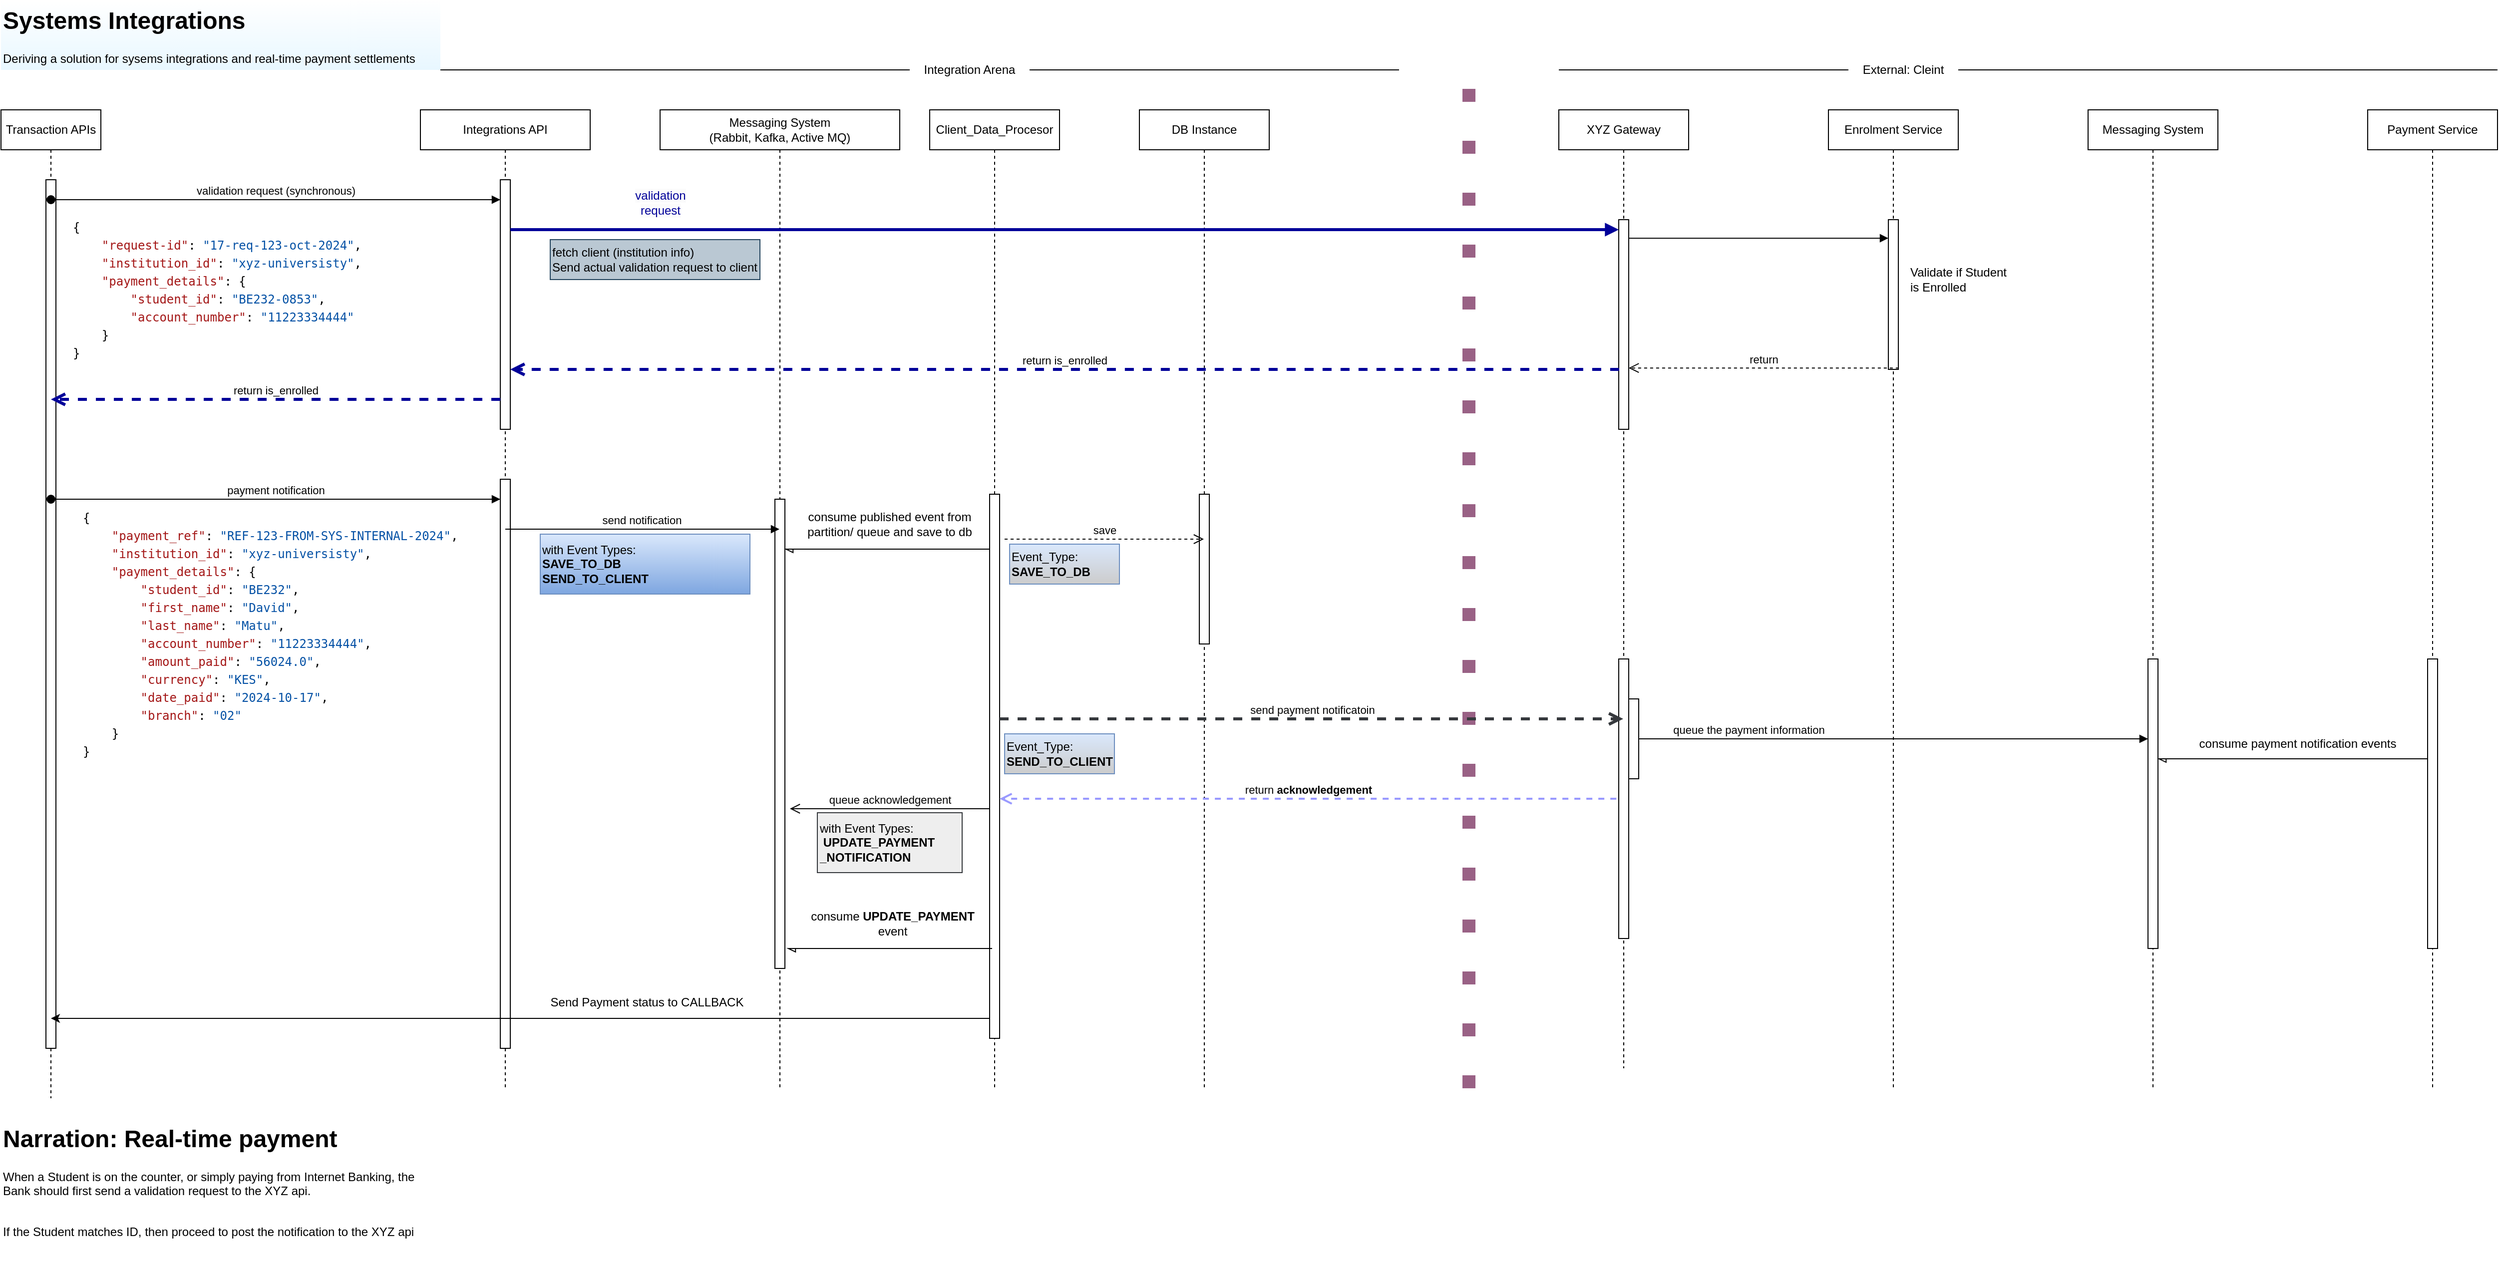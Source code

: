 <mxfile version="24.7.17">
  <diagram name="Page-1" id="QxMES1lfDsfm8ZITkrkb">
    <mxGraphModel dx="2049" dy="1197" grid="1" gridSize="10" guides="1" tooltips="1" connect="1" arrows="1" fold="1" page="1" pageScale="1" pageWidth="850" pageHeight="1100" math="0" shadow="0">
      <root>
        <mxCell id="0" />
        <mxCell id="1" parent="0" />
        <mxCell id="zWwr6PZjksQDrAgLD_Kn-1" value="&lt;h1 style=&quot;margin-top: 0px;&quot;&gt;Systems Integrations&lt;/h1&gt;&lt;p&gt;Deriving a solution for sysems integrations and real-time payment settlements&lt;/p&gt;" style="text;html=1;whiteSpace=wrap;overflow=hidden;rounded=0;fillColor=default;gradientColor=#E8F7FF;" parent="1" vertex="1">
          <mxGeometry x="40" y="10" width="440" height="70" as="geometry" />
        </mxCell>
        <mxCell id="fgiO6sMj1FkzBo3l23ix-1" value="Transaction APIs" style="shape=umlLifeline;perimeter=lifelinePerimeter;whiteSpace=wrap;html=1;container=1;dropTarget=0;collapsible=0;recursiveResize=0;outlineConnect=0;portConstraint=eastwest;newEdgeStyle={&quot;edgeStyle&quot;:&quot;elbowEdgeStyle&quot;,&quot;elbow&quot;:&quot;vertical&quot;,&quot;curved&quot;:0,&quot;rounded&quot;:0};" vertex="1" parent="1">
          <mxGeometry x="40" y="120" width="100" height="990" as="geometry" />
        </mxCell>
        <mxCell id="fgiO6sMj1FkzBo3l23ix-88" value="" style="html=1;points=[[0,0,0,0,5],[0,1,0,0,-5],[1,0,0,0,5],[1,1,0,0,-5]];perimeter=orthogonalPerimeter;outlineConnect=0;targetShapes=umlLifeline;portConstraint=eastwest;newEdgeStyle={&quot;curved&quot;:0,&quot;rounded&quot;:0};" vertex="1" parent="fgiO6sMj1FkzBo3l23ix-1">
          <mxGeometry x="45" y="70" width="10" height="870" as="geometry" />
        </mxCell>
        <mxCell id="fgiO6sMj1FkzBo3l23ix-2" value="Integrations API" style="shape=umlLifeline;perimeter=lifelinePerimeter;whiteSpace=wrap;html=1;container=1;dropTarget=0;collapsible=0;recursiveResize=0;outlineConnect=0;portConstraint=eastwest;newEdgeStyle={&quot;edgeStyle&quot;:&quot;elbowEdgeStyle&quot;,&quot;elbow&quot;:&quot;vertical&quot;,&quot;curved&quot;:0,&quot;rounded&quot;:0};" vertex="1" parent="1">
          <mxGeometry x="460" y="120" width="170" height="980" as="geometry" />
        </mxCell>
        <mxCell id="fgiO6sMj1FkzBo3l23ix-5" value="" style="html=1;points=[[0,0,0,0,5],[0,1,0,0,-5],[1,0,0,0,5],[1,1,0,0,-5]];perimeter=orthogonalPerimeter;outlineConnect=0;targetShapes=umlLifeline;portConstraint=eastwest;newEdgeStyle={&quot;curved&quot;:0,&quot;rounded&quot;:0};" vertex="1" parent="fgiO6sMj1FkzBo3l23ix-2">
          <mxGeometry x="80" y="70" width="10" height="250" as="geometry" />
        </mxCell>
        <mxCell id="fgiO6sMj1FkzBo3l23ix-53" value="" style="html=1;points=[[0,0,0,0,5],[0,1,0,0,-5],[1,0,0,0,5],[1,1,0,0,-5]];perimeter=orthogonalPerimeter;outlineConnect=0;targetShapes=umlLifeline;portConstraint=eastwest;newEdgeStyle={&quot;curved&quot;:0,&quot;rounded&quot;:0};" vertex="1" parent="fgiO6sMj1FkzBo3l23ix-2">
          <mxGeometry x="80" y="370" width="10" height="570" as="geometry" />
        </mxCell>
        <mxCell id="fgiO6sMj1FkzBo3l23ix-3" value="validation request (synchronous)" style="html=1;verticalAlign=bottom;startArrow=oval;startFill=1;endArrow=block;startSize=8;curved=0;rounded=0;" edge="1" parent="1">
          <mxGeometry width="60" relative="1" as="geometry">
            <mxPoint x="90" y="210" as="sourcePoint" />
            <mxPoint x="540" y="210" as="targetPoint" />
          </mxGeometry>
        </mxCell>
        <mxCell id="fgiO6sMj1FkzBo3l23ix-4" value="&lt;div style=&quot;background-color: rgb(255, 255, 255); font-family: IBMPlexMono, monospace, &amp;quot;Droid Sans Fallback&amp;quot;, &amp;quot;Droid Sans Mono&amp;quot;, &amp;quot;monospace&amp;quot;, monospace; line-height: 18px; white-space: pre;&quot;&gt;&lt;div&gt;{&lt;/div&gt;&lt;div&gt;    &lt;span style=&quot;color: #a31515;&quot;&gt;&quot;payment_ref&quot;&lt;/span&gt;: &lt;span style=&quot;color: #0451a5;&quot;&gt;&quot;REF-123-FROM-SYS-INTERNAL-2024&quot;&lt;/span&gt;,&lt;/div&gt;&lt;div&gt;    &lt;span style=&quot;color: #a31515;&quot;&gt;&quot;institution_id&quot;&lt;/span&gt;: &lt;span style=&quot;color: #0451a5;&quot;&gt;&quot;xyz-universisty&quot;&lt;/span&gt;,&lt;/div&gt;&lt;div&gt;    &lt;span style=&quot;color: #a31515;&quot;&gt;&quot;payment_details&quot;&lt;/span&gt;: {&lt;/div&gt;&lt;div&gt;        &lt;span style=&quot;color: #a31515;&quot;&gt;&quot;student_id&quot;&lt;/span&gt;: &lt;span style=&quot;color: #0451a5;&quot;&gt;&quot;BE232&quot;&lt;/span&gt;,&lt;/div&gt;&lt;div&gt;        &lt;span style=&quot;color: #a31515;&quot;&gt;&quot;first_name&quot;&lt;/span&gt;: &lt;span style=&quot;color: #0451a5;&quot;&gt;&quot;David&quot;&lt;/span&gt;,&lt;/div&gt;&lt;div&gt;        &lt;span style=&quot;color: #a31515;&quot;&gt;&quot;last_name&quot;&lt;/span&gt;: &lt;span style=&quot;color: #0451a5;&quot;&gt;&quot;Matu&quot;&lt;/span&gt;,&lt;/div&gt;&lt;div&gt;        &lt;span style=&quot;color: #a31515;&quot;&gt;&quot;account_number&quot;&lt;/span&gt;: &lt;span style=&quot;color: #0451a5;&quot;&gt;&quot;11223334444&quot;&lt;/span&gt;,&lt;/div&gt;&lt;div&gt;        &lt;span style=&quot;color: #a31515;&quot;&gt;&quot;amount_paid&quot;&lt;/span&gt;: &lt;span style=&quot;color: #0451a5;&quot;&gt;&quot;56024.0&quot;&lt;/span&gt;,&lt;/div&gt;&lt;div&gt;        &lt;span style=&quot;color: #a31515;&quot;&gt;&quot;currency&quot;&lt;/span&gt;: &lt;span style=&quot;color: #0451a5;&quot;&gt;&quot;KES&quot;&lt;/span&gt;,&lt;/div&gt;&lt;div&gt;        &lt;span style=&quot;color: #a31515;&quot;&gt;&quot;date_paid&quot;&lt;/span&gt;: &lt;span style=&quot;color: #0451a5;&quot;&gt;&quot;2024-10-17&quot;&lt;/span&gt;,&lt;/div&gt;&lt;div&gt;        &lt;span style=&quot;color: #a31515;&quot;&gt;&quot;branch&quot;&lt;/span&gt;: &lt;span style=&quot;color: #0451a5;&quot;&gt;&quot;02&quot;&lt;/span&gt;&lt;/div&gt;&lt;div&gt;    }&lt;/div&gt;&lt;div style=&quot;&quot;&gt;}&lt;/div&gt;&lt;/div&gt;" style="text;html=1;align=left;verticalAlign=middle;whiteSpace=wrap;rounded=0;" vertex="1" parent="1">
          <mxGeometry x="120" y="510" width="380" height="270" as="geometry" />
        </mxCell>
        <mxCell id="fgiO6sMj1FkzBo3l23ix-9" value="Messaging System&lt;div&gt;(Rabbit, Kafka, Active MQ)&lt;/div&gt;" style="shape=umlLifeline;perimeter=lifelinePerimeter;whiteSpace=wrap;html=1;container=1;dropTarget=0;collapsible=0;recursiveResize=0;outlineConnect=0;portConstraint=eastwest;newEdgeStyle={&quot;edgeStyle&quot;:&quot;elbowEdgeStyle&quot;,&quot;elbow&quot;:&quot;vertical&quot;,&quot;curved&quot;:0,&quot;rounded&quot;:0};" vertex="1" parent="1">
          <mxGeometry x="700" y="120" width="240" height="980" as="geometry" />
        </mxCell>
        <mxCell id="fgiO6sMj1FkzBo3l23ix-10" value="" style="html=1;points=[[0,0,0,0,5],[0,1,0,0,-5],[1,0,0,0,5],[1,1,0,0,-5]];perimeter=orthogonalPerimeter;outlineConnect=0;targetShapes=umlLifeline;portConstraint=eastwest;newEdgeStyle={&quot;curved&quot;:0,&quot;rounded&quot;:0};" vertex="1" parent="fgiO6sMj1FkzBo3l23ix-9">
          <mxGeometry x="115" y="390" width="10" height="470" as="geometry" />
        </mxCell>
        <mxCell id="fgiO6sMj1FkzBo3l23ix-12" value="Client_Data_Procesor" style="shape=umlLifeline;perimeter=lifelinePerimeter;whiteSpace=wrap;html=1;container=1;dropTarget=0;collapsible=0;recursiveResize=0;outlineConnect=0;portConstraint=eastwest;newEdgeStyle={&quot;edgeStyle&quot;:&quot;elbowEdgeStyle&quot;,&quot;elbow&quot;:&quot;vertical&quot;,&quot;curved&quot;:0,&quot;rounded&quot;:0};" vertex="1" parent="1">
          <mxGeometry x="970" y="120" width="130" height="980" as="geometry" />
        </mxCell>
        <mxCell id="fgiO6sMj1FkzBo3l23ix-55" value="" style="html=1;points=[[0,0,0,0,5],[0,1,0,0,-5],[1,0,0,0,5],[1,1,0,0,-5]];perimeter=orthogonalPerimeter;outlineConnect=0;targetShapes=umlLifeline;portConstraint=eastwest;newEdgeStyle={&quot;curved&quot;:0,&quot;rounded&quot;:0};" vertex="1" parent="fgiO6sMj1FkzBo3l23ix-12">
          <mxGeometry x="60" y="385" width="10" height="545" as="geometry" />
        </mxCell>
        <mxCell id="fgiO6sMj1FkzBo3l23ix-14" value="" style="endArrow=none;html=1;rounded=0;" edge="1" parent="1" source="fgiO6sMj1FkzBo3l23ix-15">
          <mxGeometry width="50" height="50" relative="1" as="geometry">
            <mxPoint x="480" y="80" as="sourcePoint" />
            <mxPoint x="1440" y="80" as="targetPoint" />
          </mxGeometry>
        </mxCell>
        <mxCell id="fgiO6sMj1FkzBo3l23ix-16" value="" style="endArrow=none;html=1;rounded=0;" edge="1" parent="1" target="fgiO6sMj1FkzBo3l23ix-15">
          <mxGeometry width="50" height="50" relative="1" as="geometry">
            <mxPoint x="480" y="80" as="sourcePoint" />
            <mxPoint x="1440" y="80" as="targetPoint" />
          </mxGeometry>
        </mxCell>
        <mxCell id="fgiO6sMj1FkzBo3l23ix-15" value="Integration Arena" style="text;html=1;align=center;verticalAlign=middle;whiteSpace=wrap;rounded=0;" vertex="1" parent="1">
          <mxGeometry x="950" y="65" width="120" height="30" as="geometry" />
        </mxCell>
        <mxCell id="fgiO6sMj1FkzBo3l23ix-24" value="DB Instance" style="shape=umlLifeline;perimeter=lifelinePerimeter;whiteSpace=wrap;html=1;container=1;dropTarget=0;collapsible=0;recursiveResize=0;outlineConnect=0;portConstraint=eastwest;newEdgeStyle={&quot;edgeStyle&quot;:&quot;elbowEdgeStyle&quot;,&quot;elbow&quot;:&quot;vertical&quot;,&quot;curved&quot;:0,&quot;rounded&quot;:0};" vertex="1" parent="1">
          <mxGeometry x="1180" y="120" width="130" height="980" as="geometry" />
        </mxCell>
        <mxCell id="fgiO6sMj1FkzBo3l23ix-57" value="" style="html=1;points=[[0,0,0,0,5],[0,1,0,0,-5],[1,0,0,0,5],[1,1,0,0,-5]];perimeter=orthogonalPerimeter;outlineConnect=0;targetShapes=umlLifeline;portConstraint=eastwest;newEdgeStyle={&quot;curved&quot;:0,&quot;rounded&quot;:0};" vertex="1" parent="fgiO6sMj1FkzBo3l23ix-24">
          <mxGeometry x="60" y="385" width="10" height="150" as="geometry" />
        </mxCell>
        <mxCell id="fgiO6sMj1FkzBo3l23ix-28" value="XYZ Gateway" style="shape=umlLifeline;perimeter=lifelinePerimeter;whiteSpace=wrap;html=1;container=1;dropTarget=0;collapsible=0;recursiveResize=0;outlineConnect=0;portConstraint=eastwest;newEdgeStyle={&quot;edgeStyle&quot;:&quot;elbowEdgeStyle&quot;,&quot;elbow&quot;:&quot;vertical&quot;,&quot;curved&quot;:0,&quot;rounded&quot;:0};" vertex="1" parent="1">
          <mxGeometry x="1600" y="120" width="130" height="960" as="geometry" />
        </mxCell>
        <mxCell id="fgiO6sMj1FkzBo3l23ix-29" value="" style="html=1;points=[[0,0,0,0,5],[0,1,0,0,-5],[1,0,0,0,5],[1,1,0,0,-5]];perimeter=orthogonalPerimeter;outlineConnect=0;targetShapes=umlLifeline;portConstraint=eastwest;newEdgeStyle={&quot;curved&quot;:0,&quot;rounded&quot;:0};" vertex="1" parent="fgiO6sMj1FkzBo3l23ix-28">
          <mxGeometry x="60" y="110" width="10" height="210" as="geometry" />
        </mxCell>
        <mxCell id="fgiO6sMj1FkzBo3l23ix-70" value="" style="html=1;points=[[0,0,0,0,5],[0,1,0,0,-5],[1,0,0,0,5],[1,1,0,0,-5]];perimeter=orthogonalPerimeter;outlineConnect=0;targetShapes=umlLifeline;portConstraint=eastwest;newEdgeStyle={&quot;curved&quot;:0,&quot;rounded&quot;:0};" vertex="1" parent="fgiO6sMj1FkzBo3l23ix-28">
          <mxGeometry x="60" y="550" width="10" height="280" as="geometry" />
        </mxCell>
        <mxCell id="fgiO6sMj1FkzBo3l23ix-72" value="" style="html=1;points=[[0,0,0,0,5],[0,1,0,0,-5],[1,0,0,0,5],[1,1,0,0,-5]];perimeter=orthogonalPerimeter;outlineConnect=0;targetShapes=umlLifeline;portConstraint=eastwest;newEdgeStyle={&quot;curved&quot;:0,&quot;rounded&quot;:0};" vertex="1" parent="fgiO6sMj1FkzBo3l23ix-28">
          <mxGeometry x="70" y="590" width="10" height="80" as="geometry" />
        </mxCell>
        <mxCell id="fgiO6sMj1FkzBo3l23ix-31" value="" style="endArrow=none;html=1;rounded=0;" edge="1" parent="1" source="fgiO6sMj1FkzBo3l23ix-33">
          <mxGeometry width="50" height="50" relative="1" as="geometry">
            <mxPoint x="1600" y="80" as="sourcePoint" />
            <mxPoint x="2540" y="80" as="targetPoint" />
          </mxGeometry>
        </mxCell>
        <mxCell id="fgiO6sMj1FkzBo3l23ix-32" value="" style="endArrow=none;dashed=1;html=1;dashPattern=1 3;strokeWidth=13;rounded=0;strokeColor=#996185;fillColor=#e6d0de;gradientColor=#d5739d;" edge="1" parent="1">
          <mxGeometry width="50" height="50" relative="1" as="geometry">
            <mxPoint x="1510" y="1100" as="sourcePoint" />
            <mxPoint x="1510" y="60" as="targetPoint" />
          </mxGeometry>
        </mxCell>
        <mxCell id="fgiO6sMj1FkzBo3l23ix-34" value="" style="endArrow=none;html=1;rounded=0;" edge="1" parent="1" target="fgiO6sMj1FkzBo3l23ix-33">
          <mxGeometry width="50" height="50" relative="1" as="geometry">
            <mxPoint x="1600" y="80" as="sourcePoint" />
            <mxPoint x="2120" y="80" as="targetPoint" />
          </mxGeometry>
        </mxCell>
        <mxCell id="fgiO6sMj1FkzBo3l23ix-33" value="External: Cleint" style="text;html=1;align=center;verticalAlign=middle;whiteSpace=wrap;rounded=0;" vertex="1" parent="1">
          <mxGeometry x="1890" y="65" width="110" height="30" as="geometry" />
        </mxCell>
        <mxCell id="fgiO6sMj1FkzBo3l23ix-35" value="&lt;div style=&quot;background-color: rgb(255, 255, 255); font-family: IBMPlexMono, monospace, &amp;quot;Droid Sans Fallback&amp;quot;, &amp;quot;Droid Sans Mono&amp;quot;, &amp;quot;monospace&amp;quot;, monospace; line-height: 18px; white-space: pre;&quot;&gt;&lt;div style=&quot;line-height: 18px;&quot;&gt;&lt;div&gt;{&lt;/div&gt;&lt;div&gt;    &lt;span style=&quot;color: #a31515;&quot;&gt;&quot;request-id&quot;&lt;/span&gt;: &lt;span style=&quot;color: #0451a5;&quot;&gt;&quot;17-req-123-oct-2024&quot;&lt;/span&gt;,&lt;/div&gt;&lt;div&gt;    &lt;span style=&quot;color: #a31515;&quot;&gt;&quot;institution_id&quot;&lt;/span&gt;: &lt;span style=&quot;color: #0451a5;&quot;&gt;&quot;xyz-universisty&quot;&lt;/span&gt;,&lt;/div&gt;&lt;div&gt;    &lt;span style=&quot;color: #a31515;&quot;&gt;&quot;payment_details&quot;&lt;/span&gt;: {&lt;/div&gt;&lt;div&gt;        &lt;span style=&quot;color: #a31515;&quot;&gt;&quot;student_id&quot;&lt;/span&gt;: &lt;span style=&quot;color: #0451a5;&quot;&gt;&quot;BE232-0853&quot;&lt;/span&gt;,&lt;/div&gt;&lt;div&gt;        &lt;span style=&quot;color: #a31515;&quot;&gt;&quot;account_number&quot;&lt;/span&gt;: &lt;span style=&quot;color: #0451a5;&quot;&gt;&quot;11223334444&quot;&lt;/span&gt;&lt;/div&gt;&lt;div&gt;    }&lt;/div&gt;&lt;div&gt;}&lt;/div&gt;&lt;/div&gt;&lt;/div&gt;" style="text;html=1;align=left;verticalAlign=middle;whiteSpace=wrap;rounded=0;" vertex="1" parent="1">
          <mxGeometry x="110" y="220" width="300" height="160" as="geometry" />
        </mxCell>
        <mxCell id="fgiO6sMj1FkzBo3l23ix-36" value="&lt;h1 style=&quot;margin-top: 0px;&quot;&gt;Narration: Real-time payment&lt;/h1&gt;&lt;p&gt;When a Student is on the counter, or simply paying from Internet Banking, the Bank should first send a validation request to the XYZ api.&amp;nbsp;&lt;br&gt;&lt;br&gt;&lt;/p&gt;&lt;p&gt;If the Student matches ID, then proceed to post the notification to the XYZ api&lt;/p&gt;" style="text;html=1;whiteSpace=wrap;overflow=hidden;rounded=0;" vertex="1" parent="1">
          <mxGeometry x="40" y="1130" width="440" height="140" as="geometry" />
        </mxCell>
        <mxCell id="fgiO6sMj1FkzBo3l23ix-39" value="&lt;span style=&quot;font-size: 12px; text-wrap: wrap; background-color: rgb(251, 251, 251);&quot;&gt;validation request&lt;/span&gt;" style="html=1;verticalAlign=bottom;endArrow=block;curved=0;rounded=0;fontColor=#000099;strokeWidth=3;strokeColor=#000099;" edge="1" parent="1">
          <mxGeometry x="-0.731" y="10" width="80" relative="1" as="geometry">
            <mxPoint x="550" y="240" as="sourcePoint" />
            <mxPoint x="1660" y="240" as="targetPoint" />
            <mxPoint as="offset" />
          </mxGeometry>
        </mxCell>
        <mxCell id="fgiO6sMj1FkzBo3l23ix-40" value="fetch client (institution info)&lt;div&gt;Send actual validation request to client&lt;/div&gt;" style="text;html=1;align=left;verticalAlign=middle;whiteSpace=wrap;rounded=0;fillColor=#bac8d3;strokeColor=#23445d;" vertex="1" parent="1">
          <mxGeometry x="590" y="250" width="210" height="40" as="geometry" />
        </mxCell>
        <mxCell id="fgiO6sMj1FkzBo3l23ix-41" value="Enrolment Service" style="shape=umlLifeline;perimeter=lifelinePerimeter;whiteSpace=wrap;html=1;container=1;dropTarget=0;collapsible=0;recursiveResize=0;outlineConnect=0;portConstraint=eastwest;newEdgeStyle={&quot;edgeStyle&quot;:&quot;elbowEdgeStyle&quot;,&quot;elbow&quot;:&quot;vertical&quot;,&quot;curved&quot;:0,&quot;rounded&quot;:0};" vertex="1" parent="1">
          <mxGeometry x="1870" y="120" width="130" height="980" as="geometry" />
        </mxCell>
        <mxCell id="fgiO6sMj1FkzBo3l23ix-42" value="" style="html=1;points=[[0,0,0,0,5],[0,1,0,0,-5],[1,0,0,0,5],[1,1,0,0,-5]];perimeter=orthogonalPerimeter;outlineConnect=0;targetShapes=umlLifeline;portConstraint=eastwest;newEdgeStyle={&quot;curved&quot;:0,&quot;rounded&quot;:0};" vertex="1" parent="fgiO6sMj1FkzBo3l23ix-41">
          <mxGeometry x="60" y="110" width="10" height="150" as="geometry" />
        </mxCell>
        <mxCell id="fgiO6sMj1FkzBo3l23ix-43" value="Payment Service" style="shape=umlLifeline;perimeter=lifelinePerimeter;whiteSpace=wrap;html=1;container=1;dropTarget=0;collapsible=0;recursiveResize=0;outlineConnect=0;portConstraint=eastwest;newEdgeStyle={&quot;edgeStyle&quot;:&quot;elbowEdgeStyle&quot;,&quot;elbow&quot;:&quot;vertical&quot;,&quot;curved&quot;:0,&quot;rounded&quot;:0};" vertex="1" parent="1">
          <mxGeometry x="2410" y="120" width="130" height="980" as="geometry" />
        </mxCell>
        <mxCell id="fgiO6sMj1FkzBo3l23ix-44" value="" style="html=1;points=[[0,0,0,0,5],[0,1,0,0,-5],[1,0,0,0,5],[1,1,0,0,-5]];perimeter=orthogonalPerimeter;outlineConnect=0;targetShapes=umlLifeline;portConstraint=eastwest;newEdgeStyle={&quot;curved&quot;:0,&quot;rounded&quot;:0};" vertex="1" parent="fgiO6sMj1FkzBo3l23ix-43">
          <mxGeometry x="60" y="550" width="10" height="290" as="geometry" />
        </mxCell>
        <mxCell id="fgiO6sMj1FkzBo3l23ix-45" value="" style="html=1;verticalAlign=bottom;endArrow=block;curved=0;rounded=0;" edge="1" parent="1">
          <mxGeometry relative="1" as="geometry">
            <mxPoint x="1670" y="248.57" as="sourcePoint" />
            <mxPoint x="1930" y="248.57" as="targetPoint" />
          </mxGeometry>
        </mxCell>
        <mxCell id="fgiO6sMj1FkzBo3l23ix-46" value="Validate if Student is Enrolled" style="text;html=1;align=left;verticalAlign=middle;whiteSpace=wrap;rounded=0;" vertex="1" parent="1">
          <mxGeometry x="1950" y="270" width="100" height="40" as="geometry" />
        </mxCell>
        <mxCell id="fgiO6sMj1FkzBo3l23ix-48" value="return" style="html=1;verticalAlign=bottom;endArrow=open;dashed=1;endSize=8;curved=0;rounded=0;" edge="1" parent="1">
          <mxGeometry relative="1" as="geometry">
            <mxPoint x="1670.001" y="378.57" as="targetPoint" />
            <mxPoint x="1940.43" y="378.57" as="sourcePoint" />
          </mxGeometry>
        </mxCell>
        <mxCell id="fgiO6sMj1FkzBo3l23ix-50" value="return is_enrolled" style="html=1;verticalAlign=bottom;endArrow=open;dashed=1;endSize=8;curved=0;rounded=0;strokeColor=#000099;strokeWidth=3;" edge="1" parent="1">
          <mxGeometry relative="1" as="geometry">
            <mxPoint x="550" y="380.0" as="targetPoint" />
            <mxPoint x="1660.43" y="380.0" as="sourcePoint" />
          </mxGeometry>
        </mxCell>
        <mxCell id="fgiO6sMj1FkzBo3l23ix-51" value="return is_enrolled" style="html=1;verticalAlign=bottom;endArrow=open;dashed=1;endSize=8;curved=0;rounded=0;strokeColor=#000099;strokeWidth=3;" edge="1" parent="1" target="fgiO6sMj1FkzBo3l23ix-1">
          <mxGeometry relative="1" as="geometry">
            <mxPoint x="100" y="410.0" as="targetPoint" />
            <mxPoint x="540" y="410" as="sourcePoint" />
          </mxGeometry>
        </mxCell>
        <mxCell id="fgiO6sMj1FkzBo3l23ix-52" value="payment notification" style="html=1;verticalAlign=bottom;startArrow=oval;startFill=1;endArrow=block;startSize=8;curved=0;rounded=0;" edge="1" parent="1">
          <mxGeometry width="60" relative="1" as="geometry">
            <mxPoint x="90" y="510" as="sourcePoint" />
            <mxPoint x="540" y="510" as="targetPoint" />
          </mxGeometry>
        </mxCell>
        <mxCell id="fgiO6sMj1FkzBo3l23ix-17" value="" style="fontSize=12;html=1;endArrow=async;endFill=0;rounded=0;" edge="1" parent="1">
          <mxGeometry width="160" relative="1" as="geometry">
            <mxPoint x="1030" y="560" as="sourcePoint" />
            <mxPoint x="825" y="560" as="targetPoint" />
          </mxGeometry>
        </mxCell>
        <mxCell id="fgiO6sMj1FkzBo3l23ix-19" value="consume published event from partition/ queue and save to db" style="text;html=1;align=center;verticalAlign=middle;whiteSpace=wrap;rounded=0;" vertex="1" parent="1">
          <mxGeometry x="830" y="520" width="200" height="30" as="geometry" />
        </mxCell>
        <mxCell id="fgiO6sMj1FkzBo3l23ix-22" value="send notification&amp;nbsp;" style="html=1;verticalAlign=bottom;endArrow=block;curved=0;rounded=0;" edge="1" target="fgiO6sMj1FkzBo3l23ix-9" parent="1" source="fgiO6sMj1FkzBo3l23ix-2">
          <mxGeometry relative="1" as="geometry">
            <mxPoint x="884.5" y="680" as="sourcePoint" />
            <mxPoint x="580" y="680" as="targetPoint" />
            <Array as="points">
              <mxPoint x="660" y="540" />
            </Array>
          </mxGeometry>
        </mxCell>
        <mxCell id="fgiO6sMj1FkzBo3l23ix-54" value="with Event Types:&amp;nbsp;&lt;div&gt;&lt;b&gt;SAVE_TO_DB&amp;nbsp;&lt;/b&gt;&lt;/div&gt;&lt;div&gt;&lt;b&gt;SEND_TO_CLIENT&lt;/b&gt;&lt;br&gt;&lt;/div&gt;" style="text;html=1;align=left;verticalAlign=middle;whiteSpace=wrap;rounded=0;fillColor=#dae8fc;strokeColor=#6c8ebf;gradientColor=#7ea6e0;" vertex="1" parent="1">
          <mxGeometry x="580" y="545" width="210" height="60" as="geometry" />
        </mxCell>
        <mxCell id="fgiO6sMj1FkzBo3l23ix-60" value="" style="group" vertex="1" connectable="0" parent="1">
          <mxGeometry x="1045" y="550" width="115" height="45" as="geometry" />
        </mxCell>
        <mxCell id="fgiO6sMj1FkzBo3l23ix-47" value="save" style="html=1;verticalAlign=bottom;endArrow=open;dashed=1;endSize=8;curved=0;rounded=0;exitX=1;exitY=1;exitDx=0;exitDy=-5;" edge="1" parent="fgiO6sMj1FkzBo3l23ix-60" target="fgiO6sMj1FkzBo3l23ix-24">
          <mxGeometry relative="1" as="geometry">
            <mxPoint x="120" y="110" as="targetPoint" />
            <mxPoint as="sourcePoint" />
          </mxGeometry>
        </mxCell>
        <mxCell id="fgiO6sMj1FkzBo3l23ix-56" value="Event_Type:&lt;br&gt;&lt;b&gt;SAVE_TO_DB&lt;/b&gt;" style="text;html=1;align=left;verticalAlign=middle;whiteSpace=wrap;rounded=0;fillColor=#dae8fc;strokeColor=#6c8ebf;gradientColor=#CCCCCC;" vertex="1" parent="fgiO6sMj1FkzBo3l23ix-60">
          <mxGeometry x="5" y="5" width="110" height="40" as="geometry" />
        </mxCell>
        <mxCell id="fgiO6sMj1FkzBo3l23ix-66" value="send payment notificatoin" style="html=1;verticalAlign=bottom;endArrow=open;dashed=1;endSize=8;curved=0;rounded=0;exitX=1;exitY=1;exitDx=0;exitDy=-5;fillColor=#cdeb8b;strokeColor=#36393d;strokeWidth=3;" edge="1" parent="1" target="fgiO6sMj1FkzBo3l23ix-28">
          <mxGeometry relative="1" as="geometry">
            <mxPoint x="1240" y="730" as="targetPoint" />
            <mxPoint x="1040" y="730" as="sourcePoint" />
          </mxGeometry>
        </mxCell>
        <mxCell id="fgiO6sMj1FkzBo3l23ix-67" value="" style="group" vertex="1" connectable="0" parent="1">
          <mxGeometry x="1040" y="740" width="115" height="45" as="geometry" />
        </mxCell>
        <mxCell id="fgiO6sMj1FkzBo3l23ix-69" value="Event_Type:&lt;br&gt;&lt;b&gt;SEND_TO_CLIENT&lt;/b&gt;" style="text;html=1;align=left;verticalAlign=middle;whiteSpace=wrap;rounded=0;fillColor=#dae8fc;strokeColor=#6c8ebf;gradientColor=#CCCCCC;" vertex="1" parent="fgiO6sMj1FkzBo3l23ix-67">
          <mxGeometry x="5" y="5" width="110" height="40" as="geometry" />
        </mxCell>
        <mxCell id="fgiO6sMj1FkzBo3l23ix-71" value="return &lt;b&gt;acknowledgement&lt;/b&gt;" style="html=1;verticalAlign=bottom;endArrow=open;dashed=1;endSize=8;curved=0;rounded=0;entryX=1.243;entryY=0.789;entryDx=0;entryDy=0;entryPerimeter=0;strokeColor=#9999FF;strokeWidth=2;" edge="1" parent="1">
          <mxGeometry relative="1" as="geometry">
            <mxPoint x="1040.0" y="809.995" as="targetPoint" />
            <mxPoint x="1657.57" y="809.995" as="sourcePoint" />
          </mxGeometry>
        </mxCell>
        <mxCell id="fgiO6sMj1FkzBo3l23ix-73" value="queue the payment information" style="html=1;verticalAlign=bottom;endArrow=block;curved=0;rounded=0;exitX=1;exitY=0;exitDx=0;exitDy=5;exitPerimeter=0;" edge="1" parent="1">
          <mxGeometry x="-0.569" relative="1" as="geometry">
            <mxPoint x="1680" y="750" as="sourcePoint" />
            <mxPoint x="2190" y="750" as="targetPoint" />
            <mxPoint as="offset" />
          </mxGeometry>
        </mxCell>
        <mxCell id="fgiO6sMj1FkzBo3l23ix-76" value="Messaging System" style="shape=umlLifeline;perimeter=lifelinePerimeter;whiteSpace=wrap;html=1;container=1;dropTarget=0;collapsible=0;recursiveResize=0;outlineConnect=0;portConstraint=eastwest;newEdgeStyle={&quot;edgeStyle&quot;:&quot;elbowEdgeStyle&quot;,&quot;elbow&quot;:&quot;vertical&quot;,&quot;curved&quot;:0,&quot;rounded&quot;:0};" vertex="1" parent="1">
          <mxGeometry x="2130" y="120" width="130" height="980" as="geometry" />
        </mxCell>
        <mxCell id="fgiO6sMj1FkzBo3l23ix-77" value="" style="html=1;points=[[0,0,0,0,5],[0,1,0,0,-5],[1,0,0,0,5],[1,1,0,0,-5]];perimeter=orthogonalPerimeter;outlineConnect=0;targetShapes=umlLifeline;portConstraint=eastwest;newEdgeStyle={&quot;curved&quot;:0,&quot;rounded&quot;:0};" vertex="1" parent="fgiO6sMj1FkzBo3l23ix-76">
          <mxGeometry x="60" y="550" width="10" height="290" as="geometry" />
        </mxCell>
        <mxCell id="fgiO6sMj1FkzBo3l23ix-78" value="" style="fontSize=12;html=1;endArrow=async;endFill=0;rounded=0;" edge="1" parent="1" source="fgiO6sMj1FkzBo3l23ix-44">
          <mxGeometry width="160" relative="1" as="geometry">
            <mxPoint x="2405" y="770" as="sourcePoint" />
            <mxPoint x="2200" y="770" as="targetPoint" />
          </mxGeometry>
        </mxCell>
        <mxCell id="fgiO6sMj1FkzBo3l23ix-79" value="consume payment notification events" style="text;html=1;align=center;verticalAlign=middle;whiteSpace=wrap;rounded=0;" vertex="1" parent="1">
          <mxGeometry x="2240" y="740" width="200" height="30" as="geometry" />
        </mxCell>
        <mxCell id="fgiO6sMj1FkzBo3l23ix-80" value="queue acknowledgement" style="html=1;verticalAlign=bottom;endArrow=open;endSize=8;curved=0;rounded=0;" edge="1" parent="1" source="fgiO6sMj1FkzBo3l23ix-55">
          <mxGeometry relative="1" as="geometry">
            <mxPoint x="830.001" y="820" as="targetPoint" />
            <mxPoint x="1020" y="820" as="sourcePoint" />
          </mxGeometry>
        </mxCell>
        <mxCell id="fgiO6sMj1FkzBo3l23ix-81" value="with Event Types:&amp;nbsp;&lt;div&gt;&lt;b&gt;&amp;nbsp;&lt;/b&gt;&lt;b style=&quot;background-color: initial;&quot;&gt;UPDATE_PAYMENT&lt;br&gt;_NOTIFICATION&lt;/b&gt;&lt;/div&gt;" style="text;html=1;align=left;verticalAlign=middle;whiteSpace=wrap;rounded=0;fillColor=#eeeeee;strokeColor=#36393d;" vertex="1" parent="1">
          <mxGeometry x="857.5" y="824" width="145" height="60" as="geometry" />
        </mxCell>
        <mxCell id="fgiO6sMj1FkzBo3l23ix-82" value="" style="fontSize=12;html=1;endArrow=async;endFill=0;rounded=0;" edge="1" parent="1">
          <mxGeometry width="160" relative="1" as="geometry">
            <mxPoint x="1032.5" y="960" as="sourcePoint" />
            <mxPoint x="827.5" y="960" as="targetPoint" />
          </mxGeometry>
        </mxCell>
        <mxCell id="fgiO6sMj1FkzBo3l23ix-83" value="consume &lt;b&gt;UPDATE_PAYMENT&lt;/b&gt;&lt;div&gt;event&lt;/div&gt;" style="text;html=1;align=center;verticalAlign=middle;whiteSpace=wrap;rounded=0;" vertex="1" parent="1">
          <mxGeometry x="832.5" y="920" width="200" height="30" as="geometry" />
        </mxCell>
        <mxCell id="fgiO6sMj1FkzBo3l23ix-84" value="" style="endArrow=classic;html=1;rounded=0;" edge="1" parent="1" target="fgiO6sMj1FkzBo3l23ix-1">
          <mxGeometry width="50" height="50" relative="1" as="geometry">
            <mxPoint x="1030" y="1030.0" as="sourcePoint" />
            <mxPoint x="560" y="1030" as="targetPoint" />
          </mxGeometry>
        </mxCell>
        <mxCell id="fgiO6sMj1FkzBo3l23ix-85" value="Send Payment status to CALLBACK" style="text;html=1;align=center;verticalAlign=middle;whiteSpace=wrap;rounded=0;" vertex="1" parent="1">
          <mxGeometry x="582.5" y="1004" width="207.5" height="20" as="geometry" />
        </mxCell>
      </root>
    </mxGraphModel>
  </diagram>
</mxfile>
